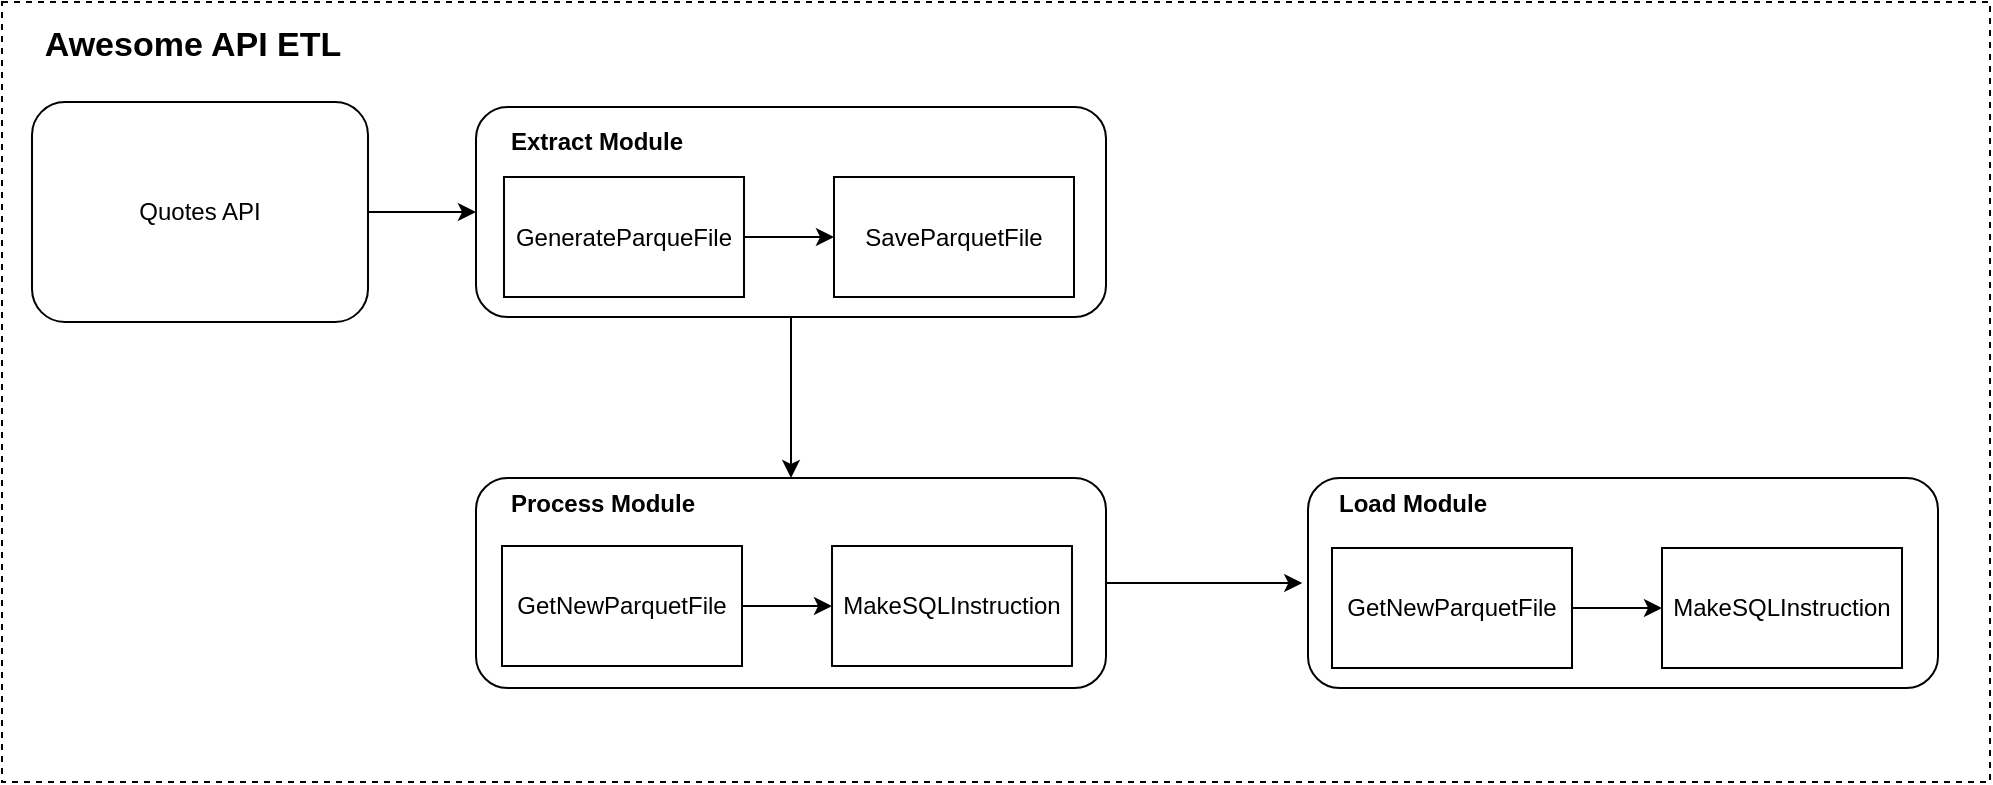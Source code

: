 <mxfile version="24.1.0" type="github">
  <diagram id="C5RBs43oDa-KdzZeNtuy" name="Page-1">
    <mxGraphModel dx="1136" dy="614" grid="0" gridSize="10" guides="1" tooltips="1" connect="1" arrows="1" fold="1" page="0" pageScale="1" pageWidth="827" pageHeight="1169" math="0" shadow="0">
      <root>
        <mxCell id="WIyWlLk6GJQsqaUBKTNV-0" />
        <mxCell id="WIyWlLk6GJQsqaUBKTNV-1" parent="WIyWlLk6GJQsqaUBKTNV-0" />
        <mxCell id="0-KXRPDyTY0TWinf13Ca-3" value="&lt;h1&gt;&lt;div style=&quot;color: rgb(212, 212, 212); background-color: rgb(30, 30, 30); font-family: Menlo, Monaco, &amp;quot;Courier New&amp;quot;, monospace; font-weight: normal; font-size: 12px; line-height: 18px; white-space-collapse: preserve;&quot;&gt;&lt;br&gt;&lt;/div&gt;&lt;/h1&gt;" style="text;html=1;align=center;verticalAlign=middle;resizable=0;points=[];autosize=1;strokeColor=none;fillColor=none;" vertex="1" parent="WIyWlLk6GJQsqaUBKTNV-1">
          <mxGeometry x="124" y="27" width="18" height="62" as="geometry" />
        </mxCell>
        <mxCell id="0-KXRPDyTY0TWinf13Ca-17" value="" style="rounded=0;whiteSpace=wrap;html=1;movable=1;resizable=1;rotatable=1;deletable=1;editable=1;locked=0;connectable=1;dashed=1;" vertex="1" parent="WIyWlLk6GJQsqaUBKTNV-1">
          <mxGeometry x="93" y="28" width="994" height="390" as="geometry" />
        </mxCell>
        <mxCell id="0-KXRPDyTY0TWinf13Ca-16" value="Awesome API ETL" style="text;html=1;align=center;verticalAlign=middle;resizable=0;points=[];autosize=1;strokeColor=none;fillColor=none;fontStyle=1;fontSize=17;" vertex="1" parent="WIyWlLk6GJQsqaUBKTNV-1">
          <mxGeometry x="108" y="34" width="159" height="32" as="geometry" />
        </mxCell>
        <mxCell id="0-KXRPDyTY0TWinf13Ca-20" value="" style="edgeStyle=orthogonalEdgeStyle;rounded=0;orthogonalLoop=1;jettySize=auto;html=1;" edge="1" parent="WIyWlLk6GJQsqaUBKTNV-1" source="0-KXRPDyTY0TWinf13Ca-18" target="0-KXRPDyTY0TWinf13Ca-19">
          <mxGeometry relative="1" as="geometry" />
        </mxCell>
        <mxCell id="0-KXRPDyTY0TWinf13Ca-18" value="Quotes API" style="rounded=1;whiteSpace=wrap;html=1;" vertex="1" parent="WIyWlLk6GJQsqaUBKTNV-1">
          <mxGeometry x="108" y="78" width="168" height="110" as="geometry" />
        </mxCell>
        <mxCell id="0-KXRPDyTY0TWinf13Ca-29" style="edgeStyle=orthogonalEdgeStyle;rounded=0;orthogonalLoop=1;jettySize=auto;html=1;" edge="1" parent="WIyWlLk6GJQsqaUBKTNV-1" source="0-KXRPDyTY0TWinf13Ca-19" target="0-KXRPDyTY0TWinf13Ca-25">
          <mxGeometry relative="1" as="geometry" />
        </mxCell>
        <mxCell id="0-KXRPDyTY0TWinf13Ca-38" value="" style="group" vertex="1" connectable="0" parent="WIyWlLk6GJQsqaUBKTNV-1">
          <mxGeometry x="330" y="80.5" width="315" height="105" as="geometry" />
        </mxCell>
        <mxCell id="0-KXRPDyTY0TWinf13Ca-19" value="" style="whiteSpace=wrap;html=1;rounded=1;" vertex="1" parent="0-KXRPDyTY0TWinf13Ca-38">
          <mxGeometry width="315" height="105" as="geometry" />
        </mxCell>
        <mxCell id="0-KXRPDyTY0TWinf13Ca-23" style="edgeStyle=orthogonalEdgeStyle;rounded=0;orthogonalLoop=1;jettySize=auto;html=1;entryX=0;entryY=0.5;entryDx=0;entryDy=0;" edge="1" parent="0-KXRPDyTY0TWinf13Ca-38" source="0-KXRPDyTY0TWinf13Ca-21" target="0-KXRPDyTY0TWinf13Ca-22">
          <mxGeometry relative="1" as="geometry" />
        </mxCell>
        <mxCell id="0-KXRPDyTY0TWinf13Ca-21" value="GenerateParqueFile" style="rounded=0;whiteSpace=wrap;html=1;" vertex="1" parent="0-KXRPDyTY0TWinf13Ca-38">
          <mxGeometry x="14" y="35" width="120" height="60" as="geometry" />
        </mxCell>
        <mxCell id="0-KXRPDyTY0TWinf13Ca-22" value="SaveParquetFile" style="rounded=0;whiteSpace=wrap;html=1;" vertex="1" parent="0-KXRPDyTY0TWinf13Ca-38">
          <mxGeometry x="179" y="35" width="120" height="60" as="geometry" />
        </mxCell>
        <mxCell id="0-KXRPDyTY0TWinf13Ca-24" value="&lt;b&gt;Extract Module&lt;/b&gt;" style="text;html=1;align=center;verticalAlign=middle;resizable=0;points=[];autosize=1;strokeColor=none;fillColor=none;" vertex="1" parent="0-KXRPDyTY0TWinf13Ca-38">
          <mxGeometry x="8" y="4" width="104" height="26" as="geometry" />
        </mxCell>
        <mxCell id="0-KXRPDyTY0TWinf13Ca-39" value="" style="group" vertex="1" connectable="0" parent="WIyWlLk6GJQsqaUBKTNV-1">
          <mxGeometry x="330" y="266" width="315" height="105" as="geometry" />
        </mxCell>
        <mxCell id="0-KXRPDyTY0TWinf13Ca-42" style="edgeStyle=orthogonalEdgeStyle;rounded=0;orthogonalLoop=1;jettySize=auto;html=1;" edge="1" parent="0-KXRPDyTY0TWinf13Ca-39" source="0-KXRPDyTY0TWinf13Ca-25">
          <mxGeometry relative="1" as="geometry">
            <mxPoint x="413.13" y="52.5" as="targetPoint" />
          </mxGeometry>
        </mxCell>
        <mxCell id="0-KXRPDyTY0TWinf13Ca-25" value="" style="whiteSpace=wrap;html=1;rounded=1;" vertex="1" parent="0-KXRPDyTY0TWinf13Ca-39">
          <mxGeometry width="315" height="105" as="geometry" />
        </mxCell>
        <mxCell id="0-KXRPDyTY0TWinf13Ca-26" style="edgeStyle=orthogonalEdgeStyle;rounded=0;orthogonalLoop=1;jettySize=auto;html=1;entryX=0;entryY=0.5;entryDx=0;entryDy=0;" edge="1" parent="0-KXRPDyTY0TWinf13Ca-39" source="0-KXRPDyTY0TWinf13Ca-27" target="0-KXRPDyTY0TWinf13Ca-28">
          <mxGeometry relative="1" as="geometry" />
        </mxCell>
        <mxCell id="0-KXRPDyTY0TWinf13Ca-27" value="GetNewParquetFile" style="rounded=0;whiteSpace=wrap;html=1;" vertex="1" parent="0-KXRPDyTY0TWinf13Ca-39">
          <mxGeometry x="13" y="34" width="120" height="60" as="geometry" />
        </mxCell>
        <mxCell id="0-KXRPDyTY0TWinf13Ca-28" value="MakeSQLInstruction" style="rounded=0;whiteSpace=wrap;html=1;" vertex="1" parent="0-KXRPDyTY0TWinf13Ca-39">
          <mxGeometry x="178" y="34" width="120" height="60" as="geometry" />
        </mxCell>
        <mxCell id="0-KXRPDyTY0TWinf13Ca-36" value="&lt;b&gt;Process Module&lt;/b&gt;" style="text;html=1;align=center;verticalAlign=middle;resizable=0;points=[];autosize=1;strokeColor=none;fillColor=none;" vertex="1" parent="0-KXRPDyTY0TWinf13Ca-39">
          <mxGeometry x="8" width="110" height="26" as="geometry" />
        </mxCell>
        <mxCell id="0-KXRPDyTY0TWinf13Ca-40" value="" style="group" vertex="1" connectable="0" parent="WIyWlLk6GJQsqaUBKTNV-1">
          <mxGeometry x="746" y="266" width="315" height="105" as="geometry" />
        </mxCell>
        <mxCell id="0-KXRPDyTY0TWinf13Ca-30" value="" style="whiteSpace=wrap;html=1;rounded=1;" vertex="1" parent="0-KXRPDyTY0TWinf13Ca-40">
          <mxGeometry width="315" height="105" as="geometry" />
        </mxCell>
        <mxCell id="0-KXRPDyTY0TWinf13Ca-31" style="edgeStyle=orthogonalEdgeStyle;rounded=0;orthogonalLoop=1;jettySize=auto;html=1;entryX=0;entryY=0.5;entryDx=0;entryDy=0;" edge="1" parent="0-KXRPDyTY0TWinf13Ca-40" source="0-KXRPDyTY0TWinf13Ca-32" target="0-KXRPDyTY0TWinf13Ca-33">
          <mxGeometry relative="1" as="geometry" />
        </mxCell>
        <mxCell id="0-KXRPDyTY0TWinf13Ca-32" value="GetNewParquetFile" style="rounded=0;whiteSpace=wrap;html=1;" vertex="1" parent="0-KXRPDyTY0TWinf13Ca-40">
          <mxGeometry x="12" y="35" width="120" height="60" as="geometry" />
        </mxCell>
        <mxCell id="0-KXRPDyTY0TWinf13Ca-33" value="MakeSQLInstruction" style="rounded=0;whiteSpace=wrap;html=1;" vertex="1" parent="0-KXRPDyTY0TWinf13Ca-40">
          <mxGeometry x="177" y="35" width="120" height="60" as="geometry" />
        </mxCell>
        <mxCell id="0-KXRPDyTY0TWinf13Ca-37" value="&lt;b&gt;Load Module&lt;/b&gt;" style="text;html=1;align=center;verticalAlign=middle;resizable=0;points=[];autosize=1;strokeColor=none;fillColor=none;" vertex="1" parent="0-KXRPDyTY0TWinf13Ca-40">
          <mxGeometry x="6" width="92" height="26" as="geometry" />
        </mxCell>
      </root>
    </mxGraphModel>
  </diagram>
</mxfile>
